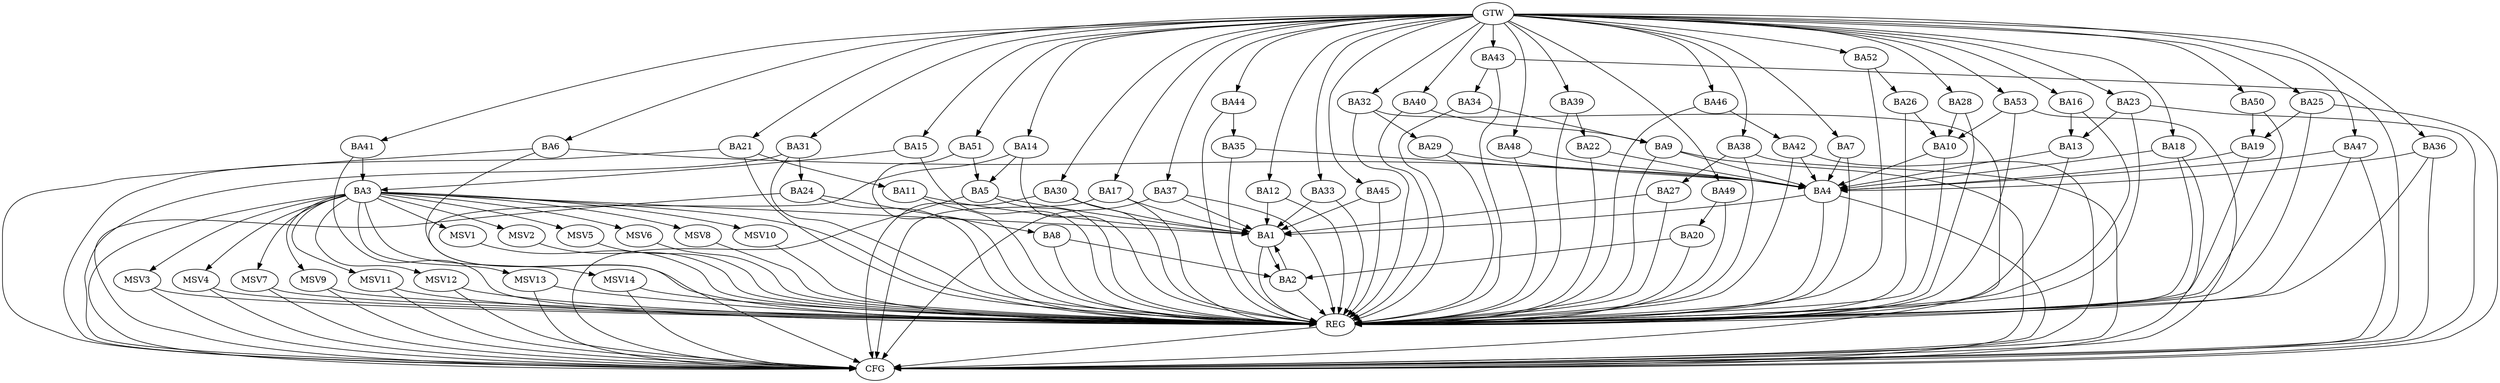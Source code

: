 strict digraph G {
  BA1 [ label="BA1" ];
  BA2 [ label="BA2" ];
  BA3 [ label="BA3" ];
  BA4 [ label="BA4" ];
  BA5 [ label="BA5" ];
  BA6 [ label="BA6" ];
  BA7 [ label="BA7" ];
  BA8 [ label="BA8" ];
  BA9 [ label="BA9" ];
  BA10 [ label="BA10" ];
  BA11 [ label="BA11" ];
  BA12 [ label="BA12" ];
  BA13 [ label="BA13" ];
  BA14 [ label="BA14" ];
  BA15 [ label="BA15" ];
  BA16 [ label="BA16" ];
  BA17 [ label="BA17" ];
  BA18 [ label="BA18" ];
  BA19 [ label="BA19" ];
  BA20 [ label="BA20" ];
  BA21 [ label="BA21" ];
  BA22 [ label="BA22" ];
  BA23 [ label="BA23" ];
  BA24 [ label="BA24" ];
  BA25 [ label="BA25" ];
  BA26 [ label="BA26" ];
  BA27 [ label="BA27" ];
  BA28 [ label="BA28" ];
  BA29 [ label="BA29" ];
  BA30 [ label="BA30" ];
  BA31 [ label="BA31" ];
  BA32 [ label="BA32" ];
  BA33 [ label="BA33" ];
  BA34 [ label="BA34" ];
  BA35 [ label="BA35" ];
  BA36 [ label="BA36" ];
  BA37 [ label="BA37" ];
  BA38 [ label="BA38" ];
  BA39 [ label="BA39" ];
  BA40 [ label="BA40" ];
  BA41 [ label="BA41" ];
  BA42 [ label="BA42" ];
  BA43 [ label="BA43" ];
  BA44 [ label="BA44" ];
  BA45 [ label="BA45" ];
  BA46 [ label="BA46" ];
  BA47 [ label="BA47" ];
  BA48 [ label="BA48" ];
  BA49 [ label="BA49" ];
  BA50 [ label="BA50" ];
  BA51 [ label="BA51" ];
  BA52 [ label="BA52" ];
  BA53 [ label="BA53" ];
  GTW [ label="GTW" ];
  REG [ label="REG" ];
  CFG [ label="CFG" ];
  MSV1 [ label="MSV1" ];
  MSV2 [ label="MSV2" ];
  MSV3 [ label="MSV3" ];
  MSV4 [ label="MSV4" ];
  MSV5 [ label="MSV5" ];
  MSV6 [ label="MSV6" ];
  MSV7 [ label="MSV7" ];
  MSV8 [ label="MSV8" ];
  MSV9 [ label="MSV9" ];
  MSV10 [ label="MSV10" ];
  MSV11 [ label="MSV11" ];
  MSV12 [ label="MSV12" ];
  MSV13 [ label="MSV13" ];
  MSV14 [ label="MSV14" ];
  BA1 -> BA2;
  BA2 -> BA1;
  BA3 -> BA1;
  BA4 -> BA1;
  BA5 -> BA1;
  BA6 -> BA4;
  BA7 -> BA4;
  BA8 -> BA2;
  BA9 -> BA4;
  BA10 -> BA4;
  BA11 -> BA1;
  BA12 -> BA1;
  BA13 -> BA4;
  BA14 -> BA5;
  BA15 -> BA3;
  BA16 -> BA13;
  BA17 -> BA1;
  BA18 -> BA4;
  BA19 -> BA4;
  BA20 -> BA2;
  BA21 -> BA11;
  BA22 -> BA4;
  BA23 -> BA13;
  BA24 -> BA8;
  BA25 -> BA19;
  BA26 -> BA10;
  BA27 -> BA1;
  BA28 -> BA10;
  BA29 -> BA4;
  BA30 -> BA1;
  BA31 -> BA24;
  BA32 -> BA29;
  BA33 -> BA1;
  BA34 -> BA9;
  BA35 -> BA4;
  BA36 -> BA4;
  BA37 -> BA1;
  BA38 -> BA27;
  BA39 -> BA22;
  BA40 -> BA9;
  BA41 -> BA3;
  BA42 -> BA4;
  BA43 -> BA34;
  BA44 -> BA35;
  BA45 -> BA1;
  BA46 -> BA42;
  BA47 -> BA4;
  BA48 -> BA4;
  BA49 -> BA20;
  BA50 -> BA19;
  BA51 -> BA5;
  BA52 -> BA26;
  BA53 -> BA10;
  GTW -> BA6;
  GTW -> BA7;
  GTW -> BA12;
  GTW -> BA14;
  GTW -> BA15;
  GTW -> BA16;
  GTW -> BA17;
  GTW -> BA18;
  GTW -> BA21;
  GTW -> BA23;
  GTW -> BA25;
  GTW -> BA28;
  GTW -> BA30;
  GTW -> BA31;
  GTW -> BA32;
  GTW -> BA33;
  GTW -> BA36;
  GTW -> BA37;
  GTW -> BA38;
  GTW -> BA39;
  GTW -> BA40;
  GTW -> BA41;
  GTW -> BA43;
  GTW -> BA44;
  GTW -> BA45;
  GTW -> BA46;
  GTW -> BA47;
  GTW -> BA48;
  GTW -> BA49;
  GTW -> BA50;
  GTW -> BA51;
  GTW -> BA52;
  GTW -> BA53;
  BA1 -> REG;
  BA2 -> REG;
  BA3 -> REG;
  BA4 -> REG;
  BA5 -> REG;
  BA6 -> REG;
  BA7 -> REG;
  BA8 -> REG;
  BA9 -> REG;
  BA10 -> REG;
  BA11 -> REG;
  BA12 -> REG;
  BA13 -> REG;
  BA14 -> REG;
  BA15 -> REG;
  BA16 -> REG;
  BA17 -> REG;
  BA18 -> REG;
  BA19 -> REG;
  BA20 -> REG;
  BA21 -> REG;
  BA22 -> REG;
  BA23 -> REG;
  BA24 -> REG;
  BA25 -> REG;
  BA26 -> REG;
  BA27 -> REG;
  BA28 -> REG;
  BA29 -> REG;
  BA30 -> REG;
  BA31 -> REG;
  BA32 -> REG;
  BA33 -> REG;
  BA34 -> REG;
  BA35 -> REG;
  BA36 -> REG;
  BA37 -> REG;
  BA38 -> REG;
  BA39 -> REG;
  BA40 -> REG;
  BA41 -> REG;
  BA42 -> REG;
  BA43 -> REG;
  BA44 -> REG;
  BA45 -> REG;
  BA46 -> REG;
  BA47 -> REG;
  BA48 -> REG;
  BA49 -> REG;
  BA50 -> REG;
  BA51 -> REG;
  BA52 -> REG;
  BA53 -> REG;
  BA3 -> CFG;
  BA43 -> CFG;
  BA5 -> CFG;
  BA31 -> CFG;
  BA30 -> CFG;
  BA47 -> CFG;
  BA53 -> CFG;
  BA23 -> CFG;
  BA6 -> CFG;
  BA25 -> CFG;
  BA24 -> CFG;
  BA38 -> CFG;
  BA42 -> CFG;
  BA14 -> CFG;
  BA21 -> CFG;
  BA36 -> CFG;
  BA37 -> CFG;
  BA32 -> CFG;
  BA18 -> CFG;
  BA4 -> CFG;
  BA17 -> CFG;
  BA9 -> CFG;
  REG -> CFG;
  BA3 -> MSV1;
  BA3 -> MSV2;
  BA3 -> MSV3;
  BA3 -> MSV4;
  MSV1 -> REG;
  MSV2 -> REG;
  MSV3 -> REG;
  MSV3 -> CFG;
  MSV4 -> REG;
  MSV4 -> CFG;
  BA3 -> MSV5;
  BA3 -> MSV6;
  MSV5 -> REG;
  MSV6 -> REG;
  BA3 -> MSV7;
  MSV7 -> REG;
  MSV7 -> CFG;
  BA3 -> MSV8;
  MSV8 -> REG;
  BA3 -> MSV9;
  BA3 -> MSV10;
  MSV9 -> REG;
  MSV9 -> CFG;
  MSV10 -> REG;
  BA3 -> MSV11;
  MSV11 -> REG;
  MSV11 -> CFG;
  BA3 -> MSV12;
  MSV12 -> REG;
  MSV12 -> CFG;
  BA3 -> MSV13;
  MSV13 -> REG;
  MSV13 -> CFG;
  BA3 -> MSV14;
  MSV14 -> REG;
  MSV14 -> CFG;
}
